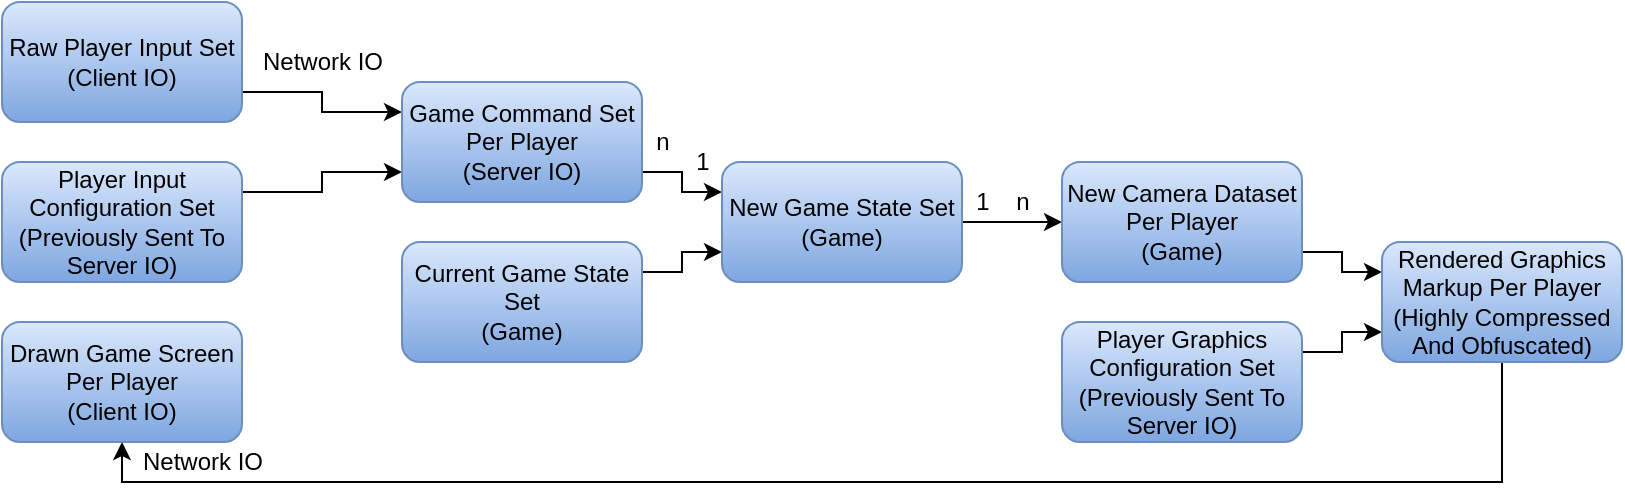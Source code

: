 <mxfile version="13.6.2" type="device"><diagram id="wm9g707LUy0tr-xrW1XH" name="Page-1"><mxGraphModel dx="1422" dy="762" grid="1" gridSize="10" guides="1" tooltips="1" connect="1" arrows="1" fold="1" page="1" pageScale="1" pageWidth="827" pageHeight="1169" math="0" shadow="0"><root><mxCell id="0"/><mxCell id="1" parent="0"/><mxCell id="4fY7J0KLsawwid4K8w0J-4" style="edgeStyle=orthogonalEdgeStyle;rounded=0;orthogonalLoop=1;jettySize=auto;html=1;exitX=1;exitY=0.75;exitDx=0;exitDy=0;entryX=0;entryY=0.25;entryDx=0;entryDy=0;" edge="1" parent="1" source="4fY7J0KLsawwid4K8w0J-1" target="4fY7J0KLsawwid4K8w0J-3"><mxGeometry relative="1" as="geometry"/></mxCell><mxCell id="4fY7J0KLsawwid4K8w0J-1" value="Raw Player Input Set&lt;br&gt;(Client IO)" style="rounded=1;whiteSpace=wrap;html=1;gradientColor=#7ea6e0;fillColor=#dae8fc;strokeColor=#6c8ebf;" vertex="1" parent="1"><mxGeometry x="10" y="140" width="120" height="60" as="geometry"/></mxCell><mxCell id="4fY7J0KLsawwid4K8w0J-6" style="edgeStyle=orthogonalEdgeStyle;rounded=0;orthogonalLoop=1;jettySize=auto;html=1;exitX=1;exitY=0.25;exitDx=0;exitDy=0;entryX=0;entryY=0.75;entryDx=0;entryDy=0;" edge="1" parent="1" source="4fY7J0KLsawwid4K8w0J-2" target="4fY7J0KLsawwid4K8w0J-3"><mxGeometry relative="1" as="geometry"/></mxCell><mxCell id="4fY7J0KLsawwid4K8w0J-2" value="Player Input Configuration Set&lt;br&gt;(Previously Sent To Server IO)" style="rounded=1;whiteSpace=wrap;html=1;gradientColor=#7ea6e0;fillColor=#dae8fc;strokeColor=#6c8ebf;" vertex="1" parent="1"><mxGeometry x="10" y="220" width="120" height="60" as="geometry"/></mxCell><mxCell id="4fY7J0KLsawwid4K8w0J-9" style="edgeStyle=orthogonalEdgeStyle;rounded=0;orthogonalLoop=1;jettySize=auto;html=1;exitX=1;exitY=0.75;exitDx=0;exitDy=0;entryX=0;entryY=0.25;entryDx=0;entryDy=0;" edge="1" parent="1" source="4fY7J0KLsawwid4K8w0J-3" target="4fY7J0KLsawwid4K8w0J-8"><mxGeometry relative="1" as="geometry"/></mxCell><mxCell id="4fY7J0KLsawwid4K8w0J-3" value="Game Command Set Per Player&lt;br&gt;(Server IO)" style="rounded=1;whiteSpace=wrap;html=1;gradientColor=#7ea6e0;fillColor=#dae8fc;strokeColor=#6c8ebf;" vertex="1" parent="1"><mxGeometry x="210" y="180" width="120" height="60" as="geometry"/></mxCell><mxCell id="4fY7J0KLsawwid4K8w0J-10" style="edgeStyle=orthogonalEdgeStyle;rounded=0;orthogonalLoop=1;jettySize=auto;html=1;exitX=1;exitY=0.25;exitDx=0;exitDy=0;entryX=0;entryY=0.75;entryDx=0;entryDy=0;" edge="1" parent="1" source="4fY7J0KLsawwid4K8w0J-7" target="4fY7J0KLsawwid4K8w0J-8"><mxGeometry relative="1" as="geometry"/></mxCell><mxCell id="4fY7J0KLsawwid4K8w0J-7" value="Current Game State Set&lt;br&gt;(Game)" style="rounded=1;whiteSpace=wrap;html=1;gradientColor=#7ea6e0;fillColor=#dae8fc;strokeColor=#6c8ebf;" vertex="1" parent="1"><mxGeometry x="210" y="260" width="120" height="60" as="geometry"/></mxCell><mxCell id="4fY7J0KLsawwid4K8w0J-12" style="edgeStyle=orthogonalEdgeStyle;rounded=0;orthogonalLoop=1;jettySize=auto;html=1;exitX=1;exitY=0.5;exitDx=0;exitDy=0;entryX=0;entryY=0.5;entryDx=0;entryDy=0;" edge="1" parent="1" source="4fY7J0KLsawwid4K8w0J-8" target="4fY7J0KLsawwid4K8w0J-11"><mxGeometry relative="1" as="geometry"/></mxCell><mxCell id="4fY7J0KLsawwid4K8w0J-8" value="New Game State Set&lt;br&gt;(Game)" style="rounded=1;whiteSpace=wrap;html=1;gradientColor=#7ea6e0;fillColor=#dae8fc;strokeColor=#6c8ebf;" vertex="1" parent="1"><mxGeometry x="370" y="220" width="120" height="60" as="geometry"/></mxCell><mxCell id="4fY7J0KLsawwid4K8w0J-15" style="edgeStyle=orthogonalEdgeStyle;rounded=0;orthogonalLoop=1;jettySize=auto;html=1;exitX=1;exitY=0.75;exitDx=0;exitDy=0;entryX=0;entryY=0.25;entryDx=0;entryDy=0;" edge="1" parent="1" source="4fY7J0KLsawwid4K8w0J-11" target="4fY7J0KLsawwid4K8w0J-14"><mxGeometry relative="1" as="geometry"/></mxCell><mxCell id="4fY7J0KLsawwid4K8w0J-11" value="New Camera Dataset Per Player&lt;br&gt;(Game)" style="rounded=1;whiteSpace=wrap;html=1;gradientColor=#7ea6e0;fillColor=#dae8fc;strokeColor=#6c8ebf;" vertex="1" parent="1"><mxGeometry x="540" y="220" width="120" height="60" as="geometry"/></mxCell><mxCell id="4fY7J0KLsawwid4K8w0J-16" style="edgeStyle=orthogonalEdgeStyle;rounded=0;orthogonalLoop=1;jettySize=auto;html=1;exitX=1;exitY=0.25;exitDx=0;exitDy=0;entryX=0;entryY=0.75;entryDx=0;entryDy=0;" edge="1" parent="1" source="4fY7J0KLsawwid4K8w0J-13" target="4fY7J0KLsawwid4K8w0J-14"><mxGeometry relative="1" as="geometry"/></mxCell><mxCell id="4fY7J0KLsawwid4K8w0J-13" value="Player Graphics Configuration Set&lt;br&gt;(Previously Sent To Server IO)" style="rounded=1;whiteSpace=wrap;html=1;gradientColor=#7ea6e0;fillColor=#dae8fc;strokeColor=#6c8ebf;" vertex="1" parent="1"><mxGeometry x="540" y="300" width="120" height="60" as="geometry"/></mxCell><mxCell id="4fY7J0KLsawwid4K8w0J-24" style="edgeStyle=orthogonalEdgeStyle;rounded=0;orthogonalLoop=1;jettySize=auto;html=1;exitX=0.5;exitY=1;exitDx=0;exitDy=0;entryX=0.5;entryY=1;entryDx=0;entryDy=0;" edge="1" parent="1" source="4fY7J0KLsawwid4K8w0J-14" target="4fY7J0KLsawwid4K8w0J-23"><mxGeometry relative="1" as="geometry"/></mxCell><mxCell id="4fY7J0KLsawwid4K8w0J-14" value="Rendered Graphics Markup Per Player&lt;br&gt;(Highly Compressed And Obfuscated)" style="rounded=1;whiteSpace=wrap;html=1;gradientColor=#7ea6e0;fillColor=#dae8fc;strokeColor=#6c8ebf;" vertex="1" parent="1"><mxGeometry x="700" y="260" width="120" height="60" as="geometry"/></mxCell><mxCell id="4fY7J0KLsawwid4K8w0J-17" value="n" style="text;html=1;align=center;verticalAlign=middle;resizable=0;points=[];autosize=1;" vertex="1" parent="1"><mxGeometry x="510" y="230" width="20" height="20" as="geometry"/></mxCell><mxCell id="4fY7J0KLsawwid4K8w0J-18" value="1" style="text;html=1;align=center;verticalAlign=middle;resizable=0;points=[];autosize=1;" vertex="1" parent="1"><mxGeometry x="490" y="230" width="20" height="20" as="geometry"/></mxCell><mxCell id="4fY7J0KLsawwid4K8w0J-19" value="n" style="text;html=1;align=center;verticalAlign=middle;resizable=0;points=[];autosize=1;" vertex="1" parent="1"><mxGeometry x="330" y="200" width="20" height="20" as="geometry"/></mxCell><mxCell id="4fY7J0KLsawwid4K8w0J-20" value="1" style="text;html=1;align=center;verticalAlign=middle;resizable=0;points=[];autosize=1;" vertex="1" parent="1"><mxGeometry x="350" y="210" width="20" height="20" as="geometry"/></mxCell><mxCell id="4fY7J0KLsawwid4K8w0J-23" value="Drawn Game Screen Per Player&lt;br&gt;(Client IO)" style="rounded=1;whiteSpace=wrap;html=1;gradientColor=#7ea6e0;fillColor=#dae8fc;strokeColor=#6c8ebf;" vertex="1" parent="1"><mxGeometry x="10" y="300" width="120" height="60" as="geometry"/></mxCell><mxCell id="4fY7J0KLsawwid4K8w0J-25" value="Network IO" style="text;html=1;align=center;verticalAlign=middle;resizable=0;points=[];autosize=1;" vertex="1" parent="1"><mxGeometry x="130" y="160" width="80" height="20" as="geometry"/></mxCell><mxCell id="4fY7J0KLsawwid4K8w0J-26" value="Network IO" style="text;html=1;align=center;verticalAlign=middle;resizable=0;points=[];autosize=1;" vertex="1" parent="1"><mxGeometry x="70" y="360" width="80" height="20" as="geometry"/></mxCell></root></mxGraphModel></diagram></mxfile>